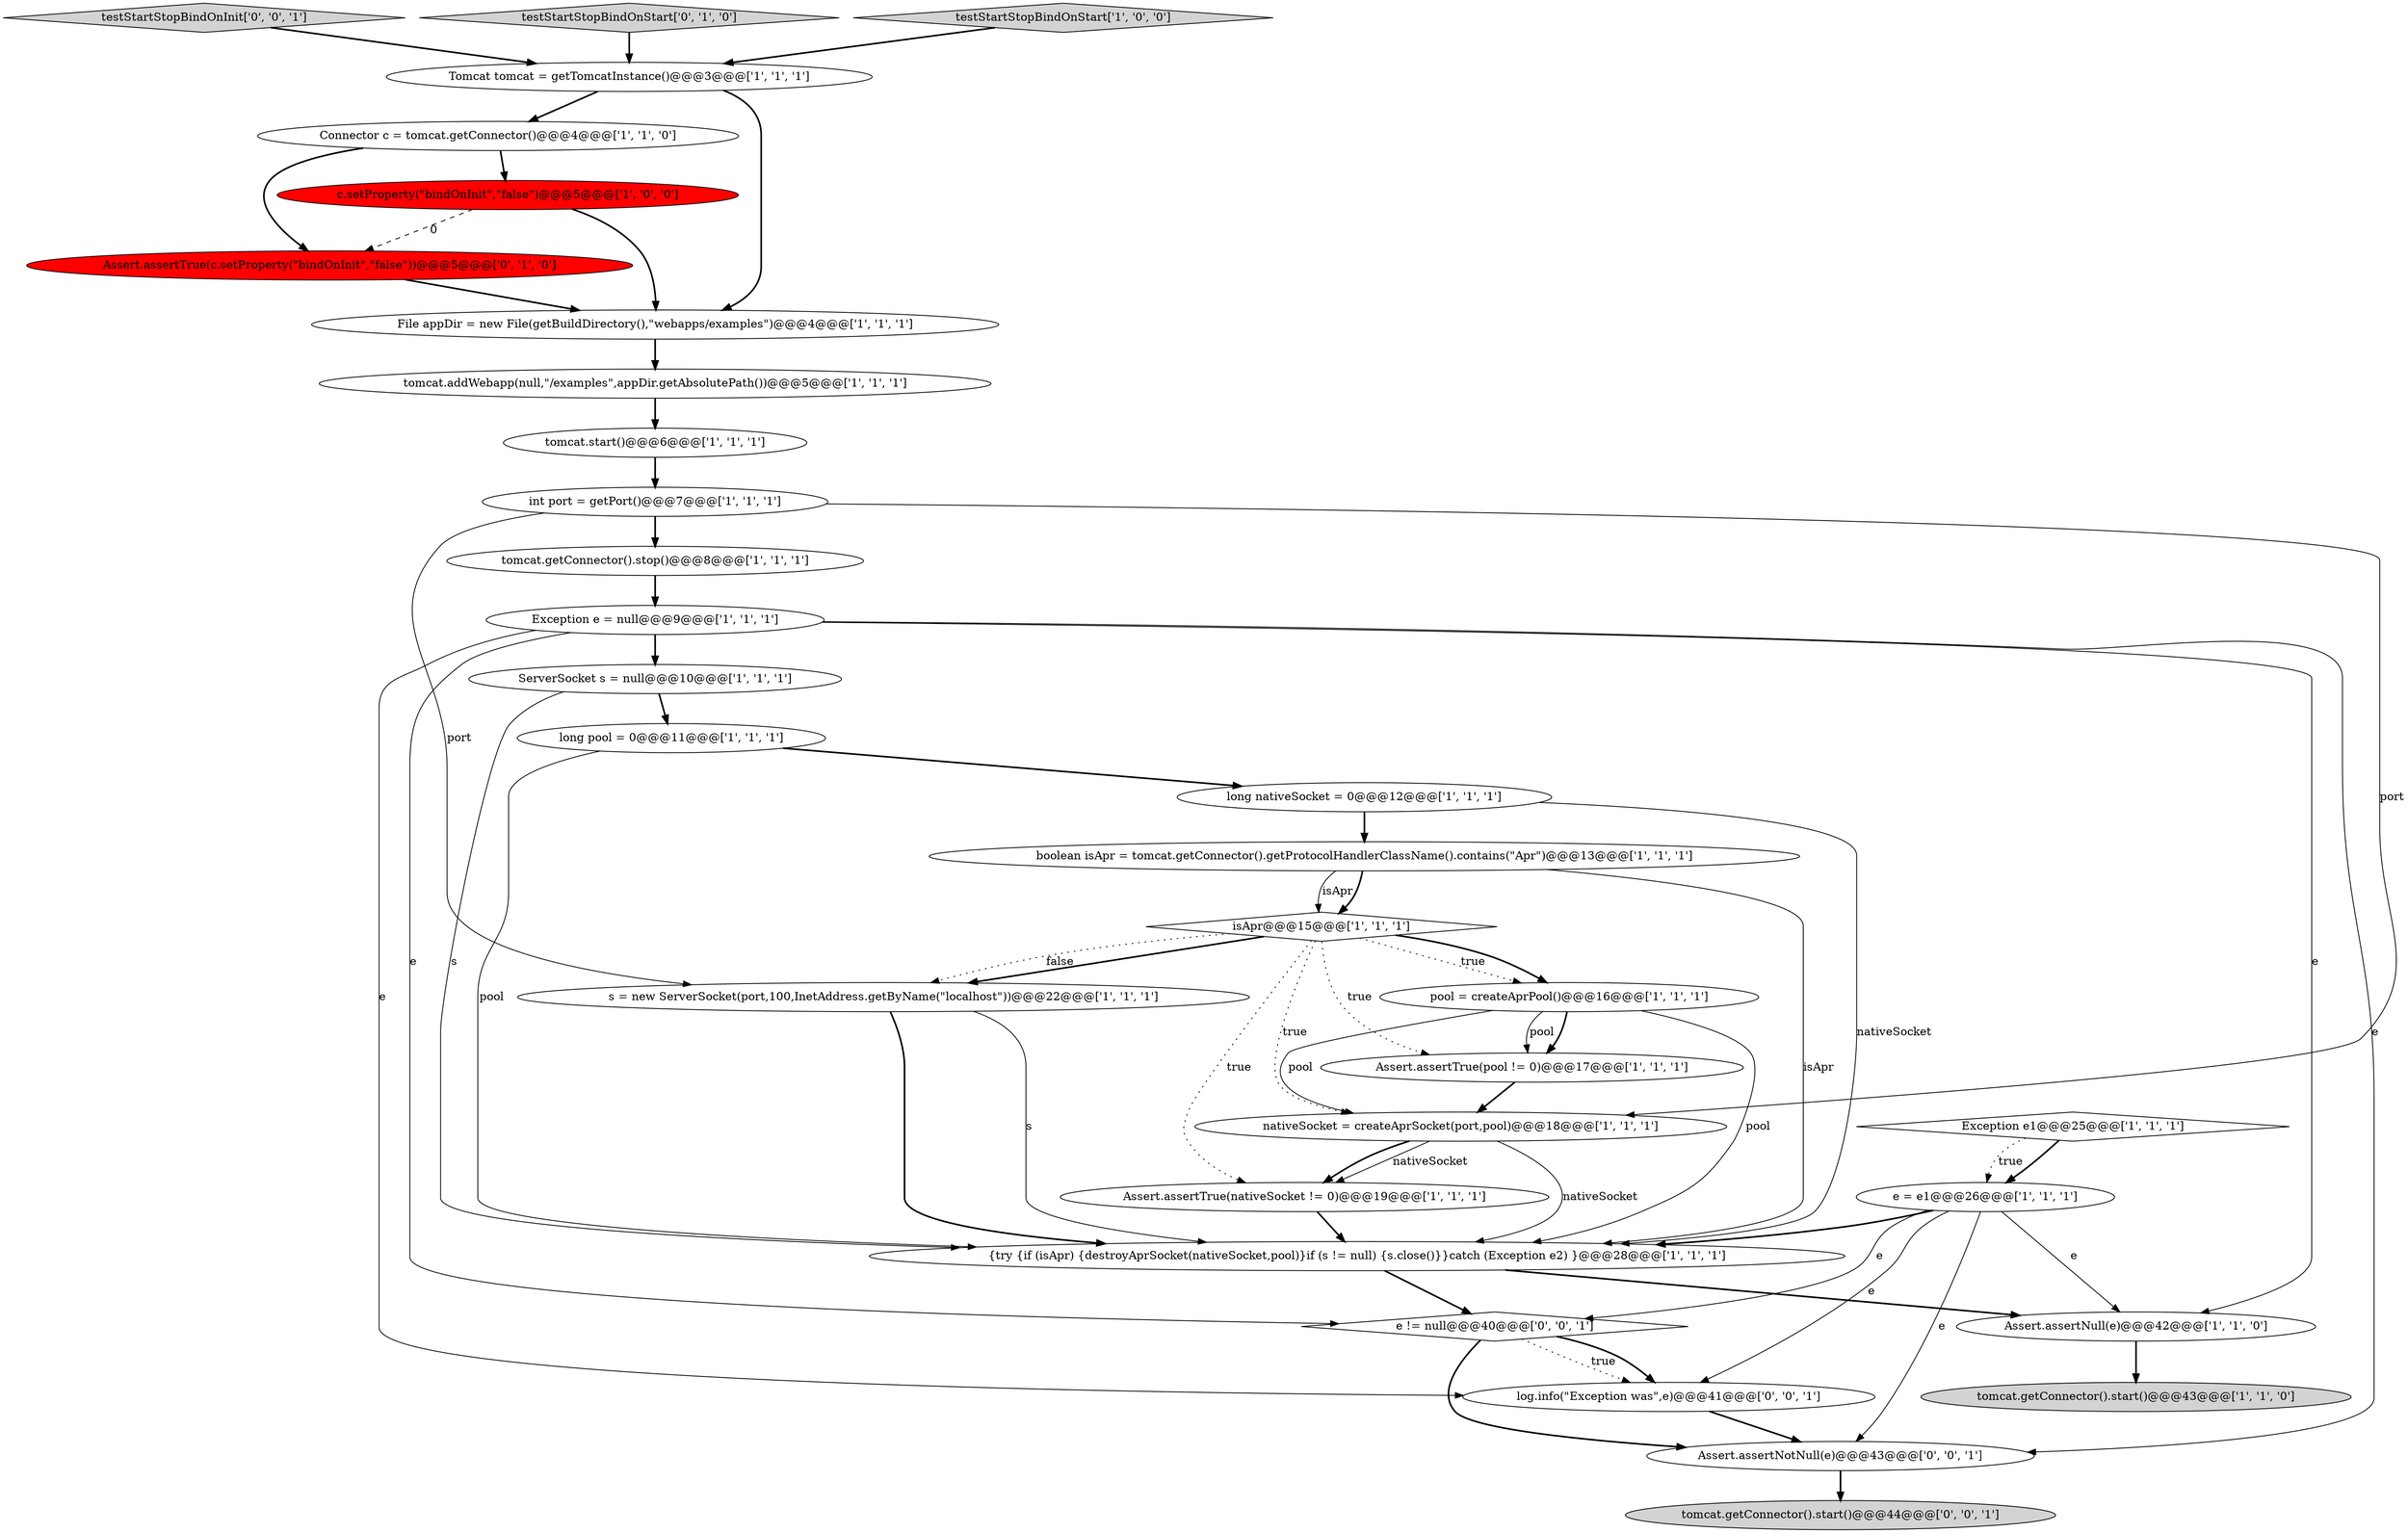 digraph {
13 [style = filled, label = "ServerSocket s = null@@@10@@@['1', '1', '1']", fillcolor = white, shape = ellipse image = "AAA0AAABBB1BBB"];
19 [style = filled, label = "isApr@@@15@@@['1', '1', '1']", fillcolor = white, shape = diamond image = "AAA0AAABBB1BBB"];
7 [style = filled, label = "pool = createAprPool()@@@16@@@['1', '1', '1']", fillcolor = white, shape = ellipse image = "AAA0AAABBB1BBB"];
17 [style = filled, label = "long nativeSocket = 0@@@12@@@['1', '1', '1']", fillcolor = white, shape = ellipse image = "AAA0AAABBB1BBB"];
31 [style = filled, label = "e != null@@@40@@@['0', '0', '1']", fillcolor = white, shape = diamond image = "AAA0AAABBB3BBB"];
23 [style = filled, label = "Assert.assertNull(e)@@@42@@@['1', '1', '0']", fillcolor = white, shape = ellipse image = "AAA0AAABBB1BBB"];
27 [style = filled, label = "testStartStopBindOnInit['0', '0', '1']", fillcolor = lightgray, shape = diamond image = "AAA0AAABBB3BBB"];
11 [style = filled, label = "Exception e = null@@@9@@@['1', '1', '1']", fillcolor = white, shape = ellipse image = "AAA0AAABBB1BBB"];
28 [style = filled, label = "tomcat.getConnector().start()@@@44@@@['0', '0', '1']", fillcolor = lightgray, shape = ellipse image = "AAA0AAABBB3BBB"];
30 [style = filled, label = "log.info(\"Exception was\",e)@@@41@@@['0', '0', '1']", fillcolor = white, shape = ellipse image = "AAA0AAABBB3BBB"];
10 [style = filled, label = "int port = getPort()@@@7@@@['1', '1', '1']", fillcolor = white, shape = ellipse image = "AAA0AAABBB1BBB"];
3 [style = filled, label = "c.setProperty(\"bindOnInit\",\"false\")@@@5@@@['1', '0', '0']", fillcolor = red, shape = ellipse image = "AAA1AAABBB1BBB"];
16 [style = filled, label = "tomcat.getConnector().start()@@@43@@@['1', '1', '0']", fillcolor = lightgray, shape = ellipse image = "AAA0AAABBB1BBB"];
26 [style = filled, label = "testStartStopBindOnStart['0', '1', '0']", fillcolor = lightgray, shape = diamond image = "AAA0AAABBB2BBB"];
12 [style = filled, label = "tomcat.addWebapp(null,\"/examples\",appDir.getAbsolutePath())@@@5@@@['1', '1', '1']", fillcolor = white, shape = ellipse image = "AAA0AAABBB1BBB"];
22 [style = filled, label = "s = new ServerSocket(port,100,InetAddress.getByName(\"localhost\"))@@@22@@@['1', '1', '1']", fillcolor = white, shape = ellipse image = "AAA0AAABBB1BBB"];
2 [style = filled, label = "File appDir = new File(getBuildDirectory(),\"webapps/examples\")@@@4@@@['1', '1', '1']", fillcolor = white, shape = ellipse image = "AAA0AAABBB1BBB"];
25 [style = filled, label = "Assert.assertTrue(c.setProperty(\"bindOnInit\",\"false\"))@@@5@@@['0', '1', '0']", fillcolor = red, shape = ellipse image = "AAA1AAABBB2BBB"];
15 [style = filled, label = "{try {if (isApr) {destroyAprSocket(nativeSocket,pool)}if (s != null) {s.close()}}catch (Exception e2) }@@@28@@@['1', '1', '1']", fillcolor = white, shape = ellipse image = "AAA0AAABBB1BBB"];
6 [style = filled, label = "testStartStopBindOnStart['1', '0', '0']", fillcolor = lightgray, shape = diamond image = "AAA0AAABBB1BBB"];
24 [style = filled, label = "tomcat.getConnector().stop()@@@8@@@['1', '1', '1']", fillcolor = white, shape = ellipse image = "AAA0AAABBB1BBB"];
1 [style = filled, label = "Connector c = tomcat.getConnector()@@@4@@@['1', '1', '0']", fillcolor = white, shape = ellipse image = "AAA0AAABBB1BBB"];
5 [style = filled, label = "tomcat.start()@@@6@@@['1', '1', '1']", fillcolor = white, shape = ellipse image = "AAA0AAABBB1BBB"];
14 [style = filled, label = "nativeSocket = createAprSocket(port,pool)@@@18@@@['1', '1', '1']", fillcolor = white, shape = ellipse image = "AAA0AAABBB1BBB"];
0 [style = filled, label = "e = e1@@@26@@@['1', '1', '1']", fillcolor = white, shape = ellipse image = "AAA0AAABBB1BBB"];
18 [style = filled, label = "Assert.assertTrue(pool != 0)@@@17@@@['1', '1', '1']", fillcolor = white, shape = ellipse image = "AAA0AAABBB1BBB"];
4 [style = filled, label = "long pool = 0@@@11@@@['1', '1', '1']", fillcolor = white, shape = ellipse image = "AAA0AAABBB1BBB"];
21 [style = filled, label = "Assert.assertTrue(nativeSocket != 0)@@@19@@@['1', '1', '1']", fillcolor = white, shape = ellipse image = "AAA0AAABBB1BBB"];
9 [style = filled, label = "Tomcat tomcat = getTomcatInstance()@@@3@@@['1', '1', '1']", fillcolor = white, shape = ellipse image = "AAA0AAABBB1BBB"];
20 [style = filled, label = "Exception e1@@@25@@@['1', '1', '1']", fillcolor = white, shape = diamond image = "AAA0AAABBB1BBB"];
8 [style = filled, label = "boolean isApr = tomcat.getConnector().getProtocolHandlerClassName().contains(\"Apr\")@@@13@@@['1', '1', '1']", fillcolor = white, shape = ellipse image = "AAA0AAABBB1BBB"];
29 [style = filled, label = "Assert.assertNotNull(e)@@@43@@@['0', '0', '1']", fillcolor = white, shape = ellipse image = "AAA0AAABBB3BBB"];
17->8 [style = bold, label=""];
5->10 [style = bold, label=""];
15->23 [style = bold, label=""];
0->29 [style = solid, label="e"];
19->14 [style = dotted, label="true"];
23->16 [style = bold, label=""];
11->31 [style = solid, label="e"];
22->15 [style = bold, label=""];
3->25 [style = dashed, label="0"];
12->5 [style = bold, label=""];
4->17 [style = bold, label=""];
8->19 [style = solid, label="isApr"];
9->2 [style = bold, label=""];
10->22 [style = solid, label="port"];
8->19 [style = bold, label=""];
10->24 [style = bold, label=""];
21->15 [style = bold, label=""];
17->15 [style = solid, label="nativeSocket"];
11->29 [style = solid, label="e"];
20->0 [style = bold, label=""];
27->9 [style = bold, label=""];
20->0 [style = dotted, label="true"];
0->23 [style = solid, label="e"];
1->3 [style = bold, label=""];
19->18 [style = dotted, label="true"];
26->9 [style = bold, label=""];
31->29 [style = bold, label=""];
19->21 [style = dotted, label="true"];
19->7 [style = dotted, label="true"];
0->30 [style = solid, label="e"];
0->31 [style = solid, label="e"];
14->15 [style = solid, label="nativeSocket"];
25->2 [style = bold, label=""];
0->15 [style = bold, label=""];
30->29 [style = bold, label=""];
2->12 [style = bold, label=""];
7->14 [style = solid, label="pool"];
7->15 [style = solid, label="pool"];
29->28 [style = bold, label=""];
8->15 [style = solid, label="isApr"];
31->30 [style = dotted, label="true"];
14->21 [style = solid, label="nativeSocket"];
3->2 [style = bold, label=""];
10->14 [style = solid, label="port"];
15->31 [style = bold, label=""];
24->11 [style = bold, label=""];
11->13 [style = bold, label=""];
22->15 [style = solid, label="s"];
31->30 [style = bold, label=""];
7->18 [style = bold, label=""];
11->30 [style = solid, label="e"];
4->15 [style = solid, label="pool"];
13->15 [style = solid, label="s"];
7->18 [style = solid, label="pool"];
6->9 [style = bold, label=""];
9->1 [style = bold, label=""];
19->22 [style = bold, label=""];
19->7 [style = bold, label=""];
18->14 [style = bold, label=""];
1->25 [style = bold, label=""];
14->21 [style = bold, label=""];
11->23 [style = solid, label="e"];
13->4 [style = bold, label=""];
19->22 [style = dotted, label="false"];
}
